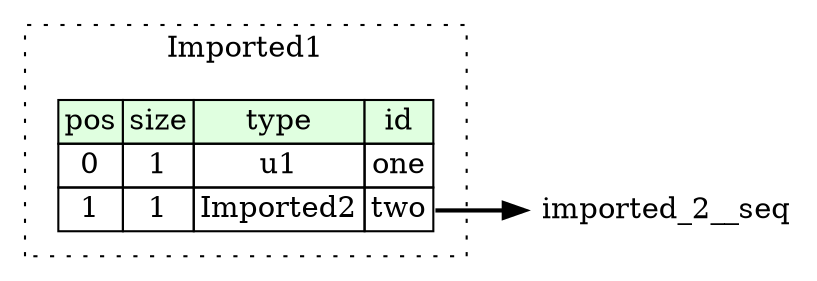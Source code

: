 digraph {
	rankdir=LR;
	node [shape=plaintext];
	subgraph cluster__imported_1 {
		label="Imported1";
		graph[style=dotted];

		imported_1__seq [label=<<TABLE BORDER="0" CELLBORDER="1" CELLSPACING="0">
			<TR><TD BGCOLOR="#E0FFE0">pos</TD><TD BGCOLOR="#E0FFE0">size</TD><TD BGCOLOR="#E0FFE0">type</TD><TD BGCOLOR="#E0FFE0">id</TD></TR>
			<TR><TD PORT="one_pos">0</TD><TD PORT="one_size">1</TD><TD>u1</TD><TD PORT="one_type">one</TD></TR>
			<TR><TD PORT="two_pos">1</TD><TD PORT="two_size">1</TD><TD>Imported2</TD><TD PORT="two_type">two</TD></TR>
		</TABLE>>];
	}
	imported_1__seq:two_type -> imported_2__seq [style=bold];
}
